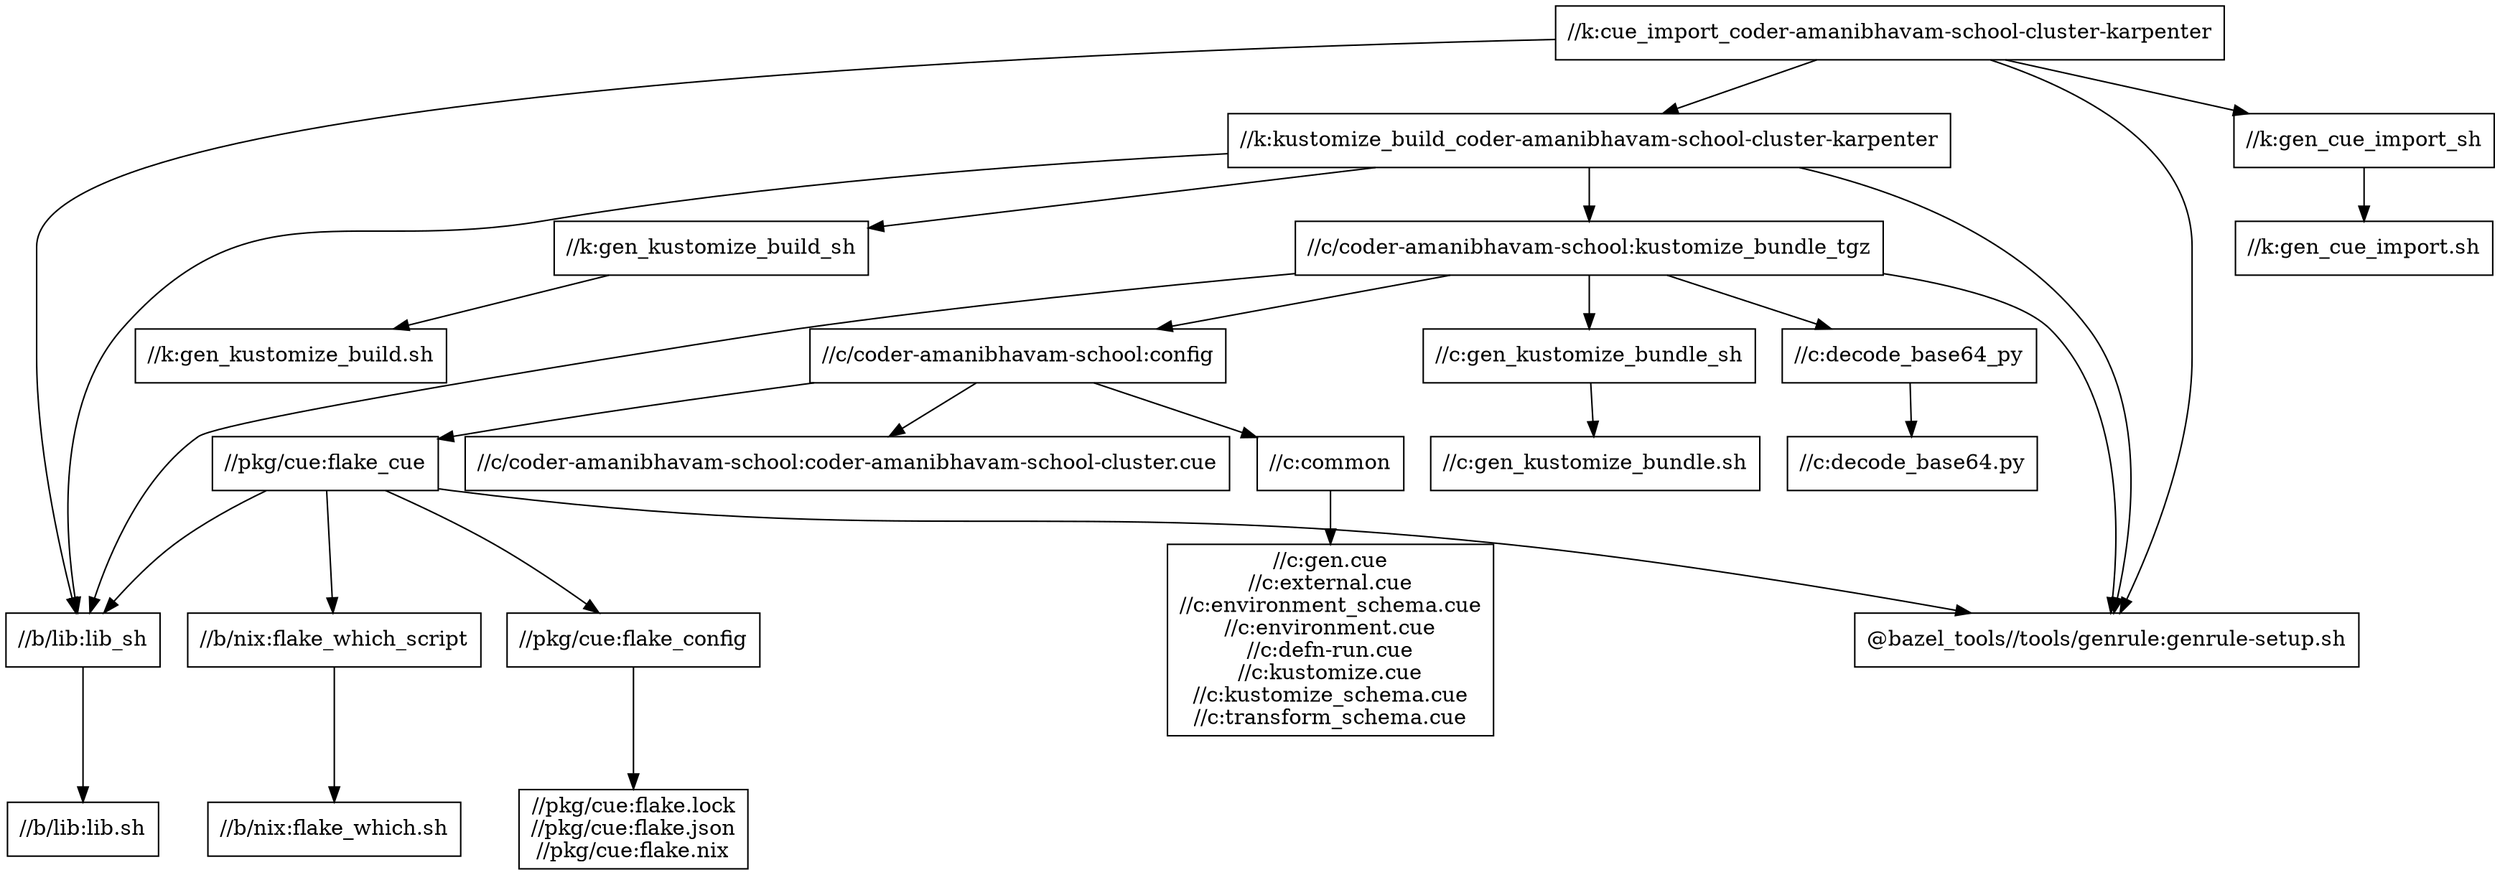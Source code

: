 digraph mygraph {
  node [shape=box];
  "//k:cue_import_coder-amanibhavam-school-cluster-karpenter"
  "//k:cue_import_coder-amanibhavam-school-cluster-karpenter" -> "//k:kustomize_build_coder-amanibhavam-school-cluster-karpenter"
  "//k:cue_import_coder-amanibhavam-school-cluster-karpenter" -> "//k:gen_cue_import_sh"
  "//k:cue_import_coder-amanibhavam-school-cluster-karpenter" -> "//b/lib:lib_sh"
  "//k:cue_import_coder-amanibhavam-school-cluster-karpenter" -> "@bazel_tools//tools/genrule:genrule-setup.sh"
  "//k:kustomize_build_coder-amanibhavam-school-cluster-karpenter"
  "//k:kustomize_build_coder-amanibhavam-school-cluster-karpenter" -> "//k:gen_kustomize_build_sh"
  "//k:kustomize_build_coder-amanibhavam-school-cluster-karpenter" -> "//c/coder-amanibhavam-school:kustomize_bundle_tgz"
  "//k:kustomize_build_coder-amanibhavam-school-cluster-karpenter" -> "//b/lib:lib_sh"
  "//k:kustomize_build_coder-amanibhavam-school-cluster-karpenter" -> "@bazel_tools//tools/genrule:genrule-setup.sh"
  "//c/coder-amanibhavam-school:kustomize_bundle_tgz"
  "//c/coder-amanibhavam-school:kustomize_bundle_tgz" -> "//c/coder-amanibhavam-school:config"
  "//c/coder-amanibhavam-school:kustomize_bundle_tgz" -> "@bazel_tools//tools/genrule:genrule-setup.sh"
  "//c/coder-amanibhavam-school:kustomize_bundle_tgz" -> "//c:gen_kustomize_bundle_sh"
  "//c/coder-amanibhavam-school:kustomize_bundle_tgz" -> "//c:decode_base64_py"
  "//c/coder-amanibhavam-school:kustomize_bundle_tgz" -> "//b/lib:lib_sh"
  "//c:gen_kustomize_bundle_sh"
  "//c:gen_kustomize_bundle_sh" -> "//c:gen_kustomize_bundle.sh"
  "//c:gen_kustomize_bundle.sh"
  "//c/coder-amanibhavam-school:config"
  "//c/coder-amanibhavam-school:config" -> "//pkg/cue:flake_cue"
  "//c/coder-amanibhavam-school:config" -> "//c/coder-amanibhavam-school:coder-amanibhavam-school-cluster.cue"
  "//c/coder-amanibhavam-school:config" -> "//c:common"
  "//c/coder-amanibhavam-school:coder-amanibhavam-school-cluster.cue"
  "//pkg/cue:flake_cue"
  "//pkg/cue:flake_cue" -> "//pkg/cue:flake_config"
  "//pkg/cue:flake_cue" -> "//b/nix:flake_which_script"
  "//pkg/cue:flake_cue" -> "@bazel_tools//tools/genrule:genrule-setup.sh"
  "//pkg/cue:flake_cue" -> "//b/lib:lib_sh"
  "@bazel_tools//tools/genrule:genrule-setup.sh"
  "//k:gen_cue_import_sh"
  "//k:gen_cue_import_sh" -> "//k:gen_cue_import.sh"
  "//k:gen_cue_import.sh"
  "//c:common"
  "//c:common" -> "//c:gen.cue\n//c:external.cue\n//c:environment_schema.cue\n//c:environment.cue\n//c:defn-run.cue\n//c:kustomize.cue\n//c:kustomize_schema.cue\n//c:transform_schema.cue"
  "//k:gen_kustomize_build_sh"
  "//k:gen_kustomize_build_sh" -> "//k:gen_kustomize_build.sh"
  "//k:gen_kustomize_build.sh"
  "//c:gen.cue\n//c:external.cue\n//c:environment_schema.cue\n//c:environment.cue\n//c:defn-run.cue\n//c:kustomize.cue\n//c:kustomize_schema.cue\n//c:transform_schema.cue"
  "//b/lib:lib_sh"
  "//b/lib:lib_sh" -> "//b/lib:lib.sh"
  "//b/lib:lib.sh"
  "//b/nix:flake_which_script"
  "//b/nix:flake_which_script" -> "//b/nix:flake_which.sh"
  "//pkg/cue:flake_config"
  "//pkg/cue:flake_config" -> "//pkg/cue:flake.lock\n//pkg/cue:flake.json\n//pkg/cue:flake.nix"
  "//pkg/cue:flake.lock\n//pkg/cue:flake.json\n//pkg/cue:flake.nix"
  "//b/nix:flake_which.sh"
  "//c:decode_base64_py"
  "//c:decode_base64_py" -> "//c:decode_base64.py"
  "//c:decode_base64.py"
}

